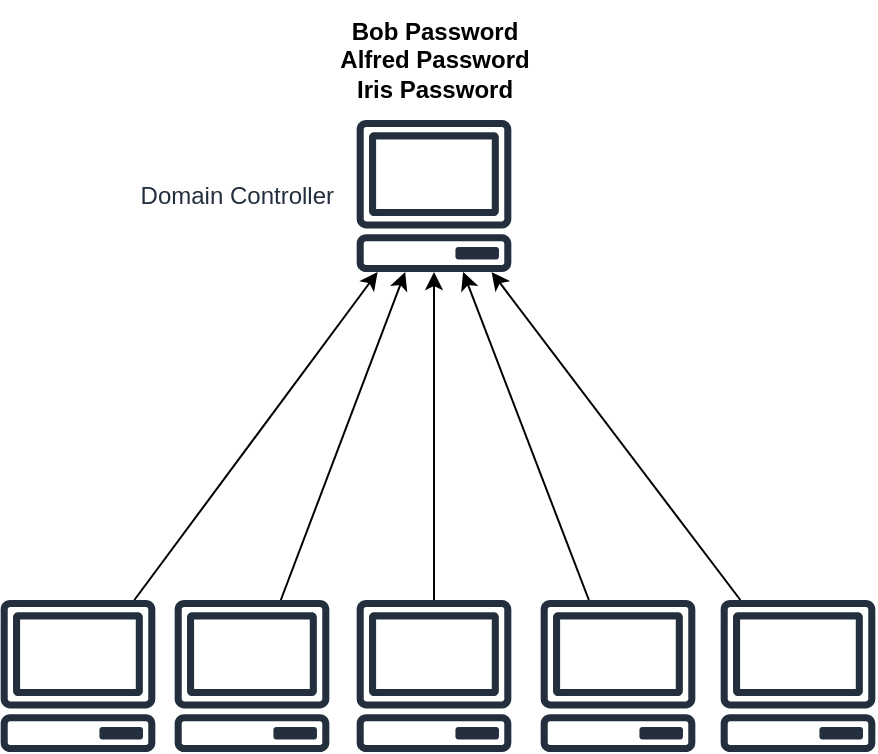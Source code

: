 <mxfile version="20.8.10" type="device"><diagram name="Page-1" id="9vhPDqT1VJNSGk1-lWrm"><mxGraphModel dx="778" dy="824" grid="1" gridSize="10" guides="1" tooltips="1" connect="1" arrows="1" fold="1" page="1" pageScale="1" pageWidth="850" pageHeight="1100" math="0" shadow="0"><root><mxCell id="0"/><mxCell id="1" parent="0"/><mxCell id="09SDqbbwlKK5PLyebWbe-3" value="Domain Controller" style="sketch=0;outlineConnect=0;fontColor=#232F3E;gradientColor=none;fillColor=#232F3D;strokeColor=none;dashed=0;verticalLabelPosition=middle;verticalAlign=middle;align=right;html=1;fontSize=12;fontStyle=0;aspect=fixed;pointerEvents=1;shape=mxgraph.aws4.client;labelPosition=left;spacingRight=10;" vertex="1" parent="1"><mxGeometry x="438" y="260" width="78" height="76" as="geometry"/></mxCell><mxCell id="09SDqbbwlKK5PLyebWbe-13" style="edgeStyle=none;rounded=0;orthogonalLoop=1;jettySize=auto;html=1;" edge="1" parent="1" source="09SDqbbwlKK5PLyebWbe-4" target="09SDqbbwlKK5PLyebWbe-3"><mxGeometry relative="1" as="geometry"/></mxCell><mxCell id="09SDqbbwlKK5PLyebWbe-4" value="" style="sketch=0;outlineConnect=0;fontColor=#232F3E;gradientColor=none;fillColor=#232F3D;strokeColor=none;dashed=0;verticalLabelPosition=bottom;verticalAlign=top;align=center;html=1;fontSize=12;fontStyle=0;aspect=fixed;pointerEvents=1;shape=mxgraph.aws4.client;" vertex="1" parent="1"><mxGeometry x="620" y="500" width="78" height="76" as="geometry"/></mxCell><mxCell id="09SDqbbwlKK5PLyebWbe-12" style="edgeStyle=none;rounded=0;orthogonalLoop=1;jettySize=auto;html=1;" edge="1" parent="1" source="09SDqbbwlKK5PLyebWbe-5" target="09SDqbbwlKK5PLyebWbe-3"><mxGeometry relative="1" as="geometry"/></mxCell><mxCell id="09SDqbbwlKK5PLyebWbe-5" value="" style="sketch=0;outlineConnect=0;fontColor=#232F3E;gradientColor=none;fillColor=#232F3D;strokeColor=none;dashed=0;verticalLabelPosition=bottom;verticalAlign=top;align=center;html=1;fontSize=12;fontStyle=0;aspect=fixed;pointerEvents=1;shape=mxgraph.aws4.client;" vertex="1" parent="1"><mxGeometry x="530" y="500" width="78" height="76" as="geometry"/></mxCell><mxCell id="09SDqbbwlKK5PLyebWbe-11" style="edgeStyle=none;rounded=0;orthogonalLoop=1;jettySize=auto;html=1;" edge="1" parent="1" source="09SDqbbwlKK5PLyebWbe-6" target="09SDqbbwlKK5PLyebWbe-3"><mxGeometry relative="1" as="geometry"/></mxCell><mxCell id="09SDqbbwlKK5PLyebWbe-6" value="" style="sketch=0;outlineConnect=0;fontColor=#232F3E;gradientColor=none;fillColor=#232F3D;strokeColor=none;dashed=0;verticalLabelPosition=bottom;verticalAlign=top;align=center;html=1;fontSize=12;fontStyle=0;aspect=fixed;pointerEvents=1;shape=mxgraph.aws4.client;" vertex="1" parent="1"><mxGeometry x="438" y="500" width="78" height="76" as="geometry"/></mxCell><mxCell id="09SDqbbwlKK5PLyebWbe-10" style="edgeStyle=none;rounded=0;orthogonalLoop=1;jettySize=auto;html=1;" edge="1" parent="1" source="09SDqbbwlKK5PLyebWbe-7" target="09SDqbbwlKK5PLyebWbe-3"><mxGeometry relative="1" as="geometry"/></mxCell><mxCell id="09SDqbbwlKK5PLyebWbe-7" value="" style="sketch=0;outlineConnect=0;fontColor=#232F3E;gradientColor=none;fillColor=#232F3D;strokeColor=none;dashed=0;verticalLabelPosition=bottom;verticalAlign=top;align=center;html=1;fontSize=12;fontStyle=0;aspect=fixed;pointerEvents=1;shape=mxgraph.aws4.client;" vertex="1" parent="1"><mxGeometry x="347" y="500" width="78" height="76" as="geometry"/></mxCell><mxCell id="09SDqbbwlKK5PLyebWbe-9" style="rounded=0;orthogonalLoop=1;jettySize=auto;html=1;" edge="1" parent="1" source="09SDqbbwlKK5PLyebWbe-8" target="09SDqbbwlKK5PLyebWbe-3"><mxGeometry relative="1" as="geometry"/></mxCell><mxCell id="09SDqbbwlKK5PLyebWbe-8" value="" style="sketch=0;outlineConnect=0;fontColor=#232F3E;gradientColor=none;fillColor=#232F3D;strokeColor=none;dashed=0;verticalLabelPosition=bottom;verticalAlign=top;align=center;html=1;fontSize=12;fontStyle=0;aspect=fixed;pointerEvents=1;shape=mxgraph.aws4.client;" vertex="1" parent="1"><mxGeometry x="260" y="500" width="78" height="76" as="geometry"/></mxCell><mxCell id="09SDqbbwlKK5PLyebWbe-14" value="Bob Password&lt;br&gt;Alfred Password&lt;br&gt;Iris Password" style="text;html=1;align=center;verticalAlign=middle;resizable=0;points=[];autosize=1;strokeColor=none;fillColor=none;fontStyle=1" vertex="1" parent="1"><mxGeometry x="417" y="200" width="120" height="60" as="geometry"/></mxCell></root></mxGraphModel></diagram></mxfile>